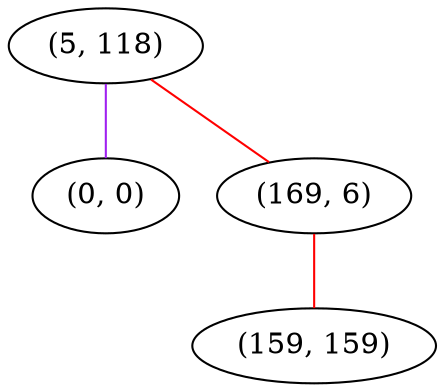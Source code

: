 graph "" {
"(5, 118)";
"(0, 0)";
"(169, 6)";
"(159, 159)";
"(5, 118)" -- "(0, 0)"  [color=purple, key=0, weight=4];
"(5, 118)" -- "(169, 6)"  [color=red, key=0, weight=1];
"(169, 6)" -- "(159, 159)"  [color=red, key=0, weight=1];
}
